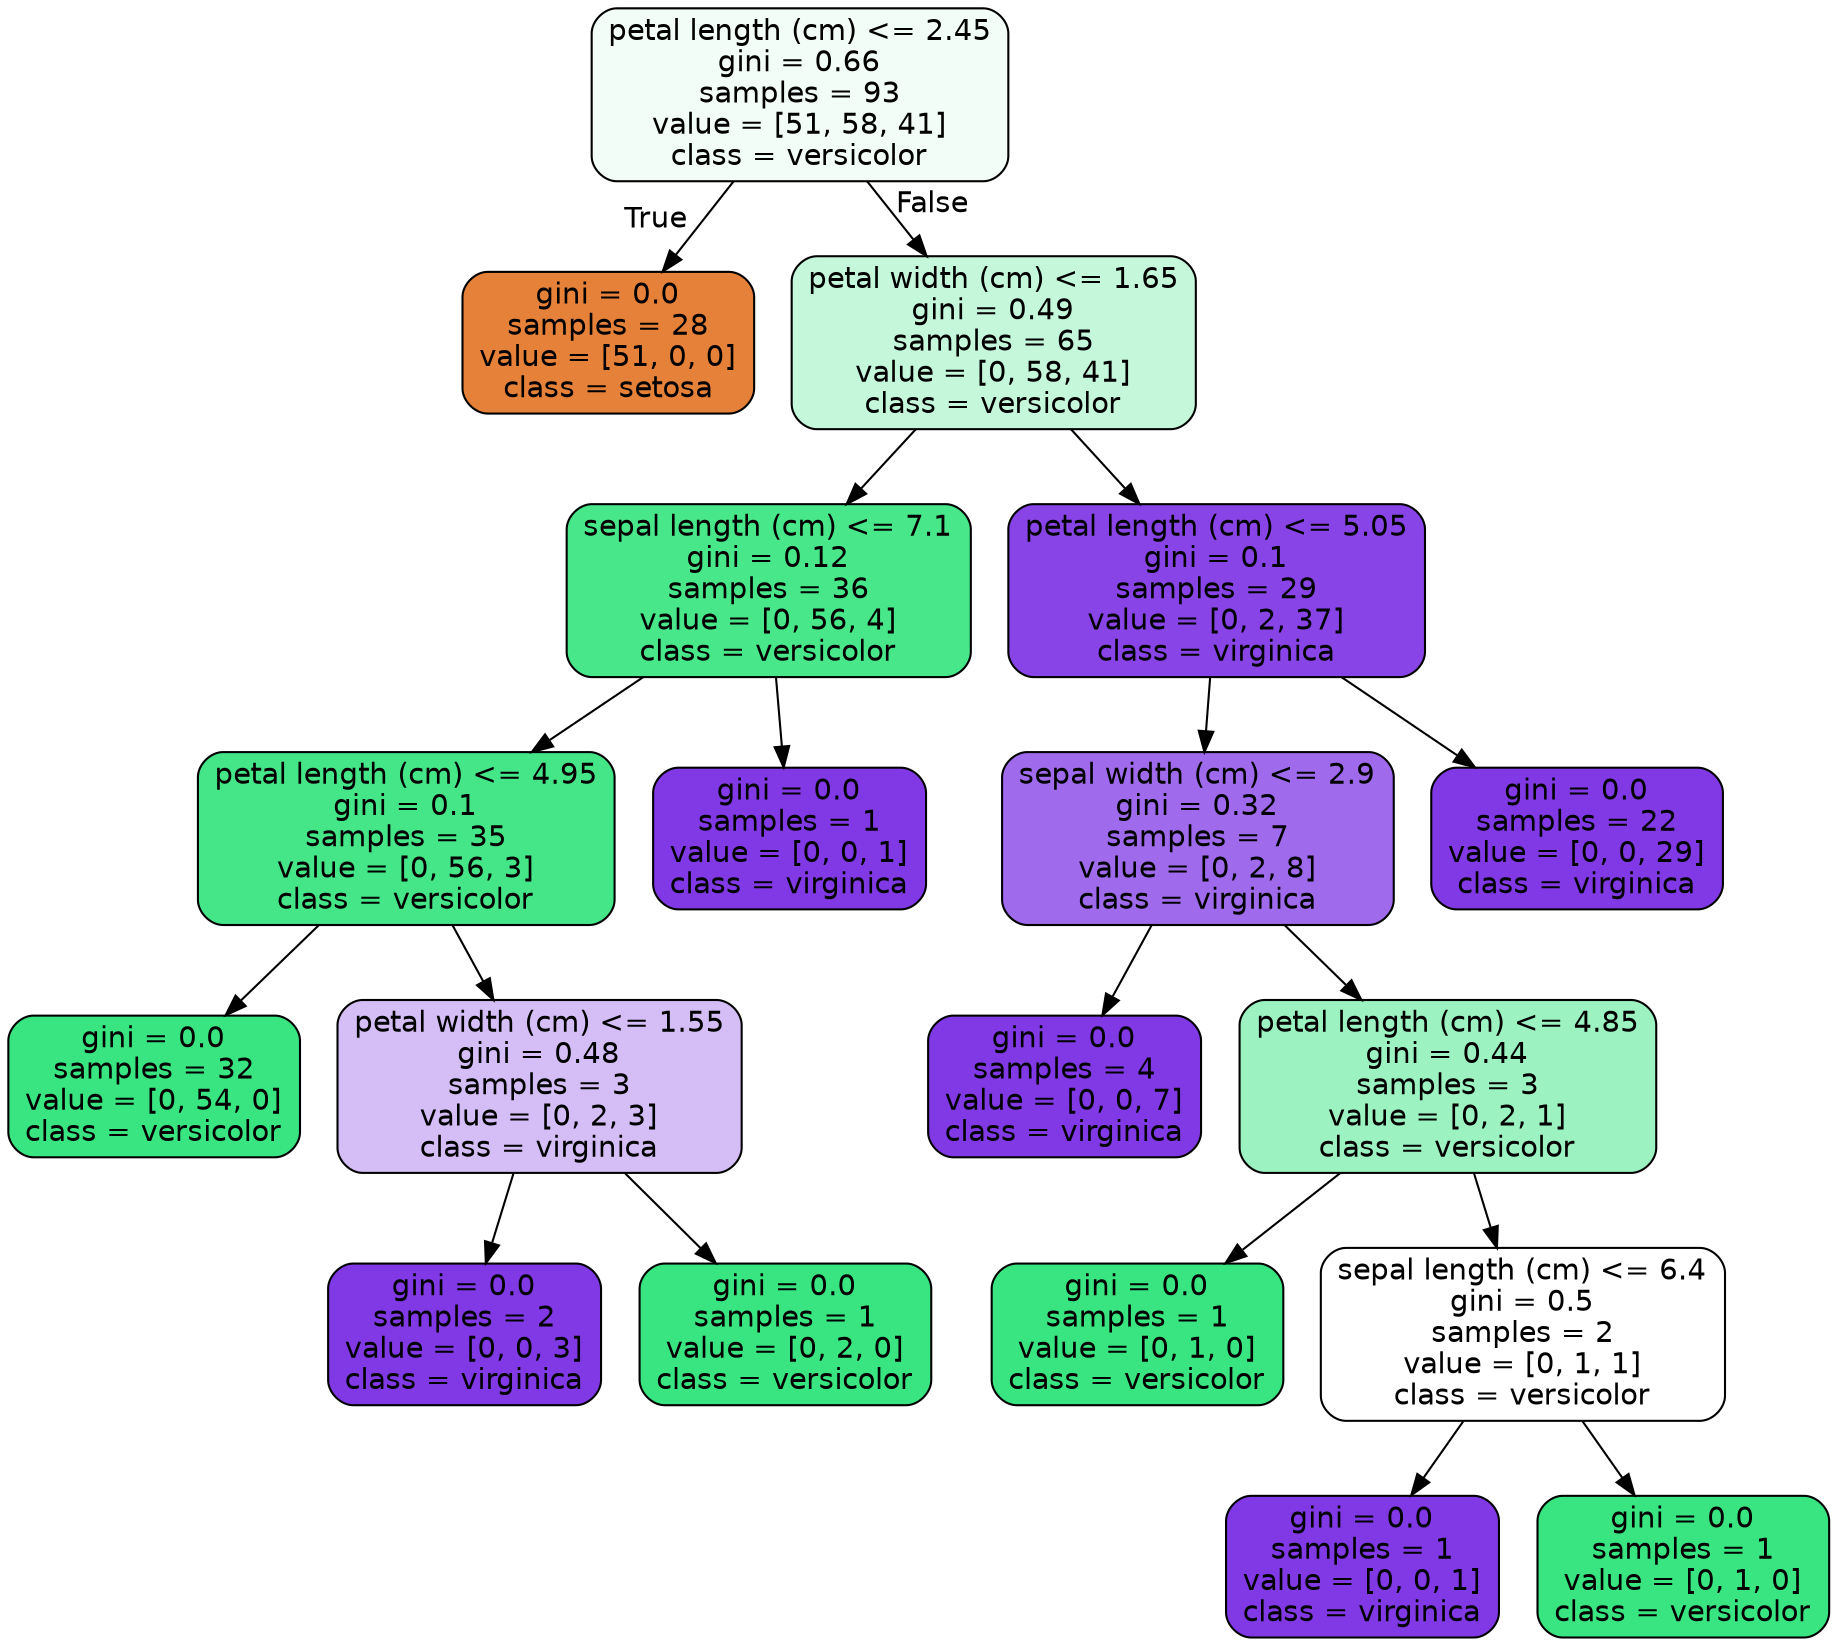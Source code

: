 digraph Tree {
node [shape=box, style="filled, rounded", color="black", fontname=helvetica] ;
edge [fontname=helvetica] ;
0 [label="petal length (cm) <= 2.45\ngini = 0.66\nsamples = 93\nvalue = [51, 58, 41]\nclass = versicolor", fillcolor="#f1fdf6"] ;
1 [label="gini = 0.0\nsamples = 28\nvalue = [51, 0, 0]\nclass = setosa", fillcolor="#e58139"] ;
0 -> 1 [labeldistance=2.5, labelangle=45, headlabel="True"] ;
2 [label="petal width (cm) <= 1.65\ngini = 0.49\nsamples = 65\nvalue = [0, 58, 41]\nclass = versicolor", fillcolor="#c5f7da"] ;
0 -> 2 [labeldistance=2.5, labelangle=-45, headlabel="False"] ;
3 [label="sepal length (cm) <= 7.1\ngini = 0.12\nsamples = 36\nvalue = [0, 56, 4]\nclass = versicolor", fillcolor="#47e78a"] ;
2 -> 3 ;
4 [label="petal length (cm) <= 4.95\ngini = 0.1\nsamples = 35\nvalue = [0, 56, 3]\nclass = versicolor", fillcolor="#44e688"] ;
3 -> 4 ;
5 [label="gini = 0.0\nsamples = 32\nvalue = [0, 54, 0]\nclass = versicolor", fillcolor="#39e581"] ;
4 -> 5 ;
6 [label="petal width (cm) <= 1.55\ngini = 0.48\nsamples = 3\nvalue = [0, 2, 3]\nclass = virginica", fillcolor="#d5bdf6"] ;
4 -> 6 ;
7 [label="gini = 0.0\nsamples = 2\nvalue = [0, 0, 3]\nclass = virginica", fillcolor="#8139e5"] ;
6 -> 7 ;
8 [label="gini = 0.0\nsamples = 1\nvalue = [0, 2, 0]\nclass = versicolor", fillcolor="#39e581"] ;
6 -> 8 ;
9 [label="gini = 0.0\nsamples = 1\nvalue = [0, 0, 1]\nclass = virginica", fillcolor="#8139e5"] ;
3 -> 9 ;
10 [label="petal length (cm) <= 5.05\ngini = 0.1\nsamples = 29\nvalue = [0, 2, 37]\nclass = virginica", fillcolor="#8844e6"] ;
2 -> 10 ;
11 [label="sepal width (cm) <= 2.9\ngini = 0.32\nsamples = 7\nvalue = [0, 2, 8]\nclass = virginica", fillcolor="#a06aec"] ;
10 -> 11 ;
12 [label="gini = 0.0\nsamples = 4\nvalue = [0, 0, 7]\nclass = virginica", fillcolor="#8139e5"] ;
11 -> 12 ;
13 [label="petal length (cm) <= 4.85\ngini = 0.44\nsamples = 3\nvalue = [0, 2, 1]\nclass = versicolor", fillcolor="#9cf2c0"] ;
11 -> 13 ;
14 [label="gini = 0.0\nsamples = 1\nvalue = [0, 1, 0]\nclass = versicolor", fillcolor="#39e581"] ;
13 -> 14 ;
15 [label="sepal length (cm) <= 6.4\ngini = 0.5\nsamples = 2\nvalue = [0, 1, 1]\nclass = versicolor", fillcolor="#ffffff"] ;
13 -> 15 ;
16 [label="gini = 0.0\nsamples = 1\nvalue = [0, 0, 1]\nclass = virginica", fillcolor="#8139e5"] ;
15 -> 16 ;
17 [label="gini = 0.0\nsamples = 1\nvalue = [0, 1, 0]\nclass = versicolor", fillcolor="#39e581"] ;
15 -> 17 ;
18 [label="gini = 0.0\nsamples = 22\nvalue = [0, 0, 29]\nclass = virginica", fillcolor="#8139e5"] ;
10 -> 18 ;
}